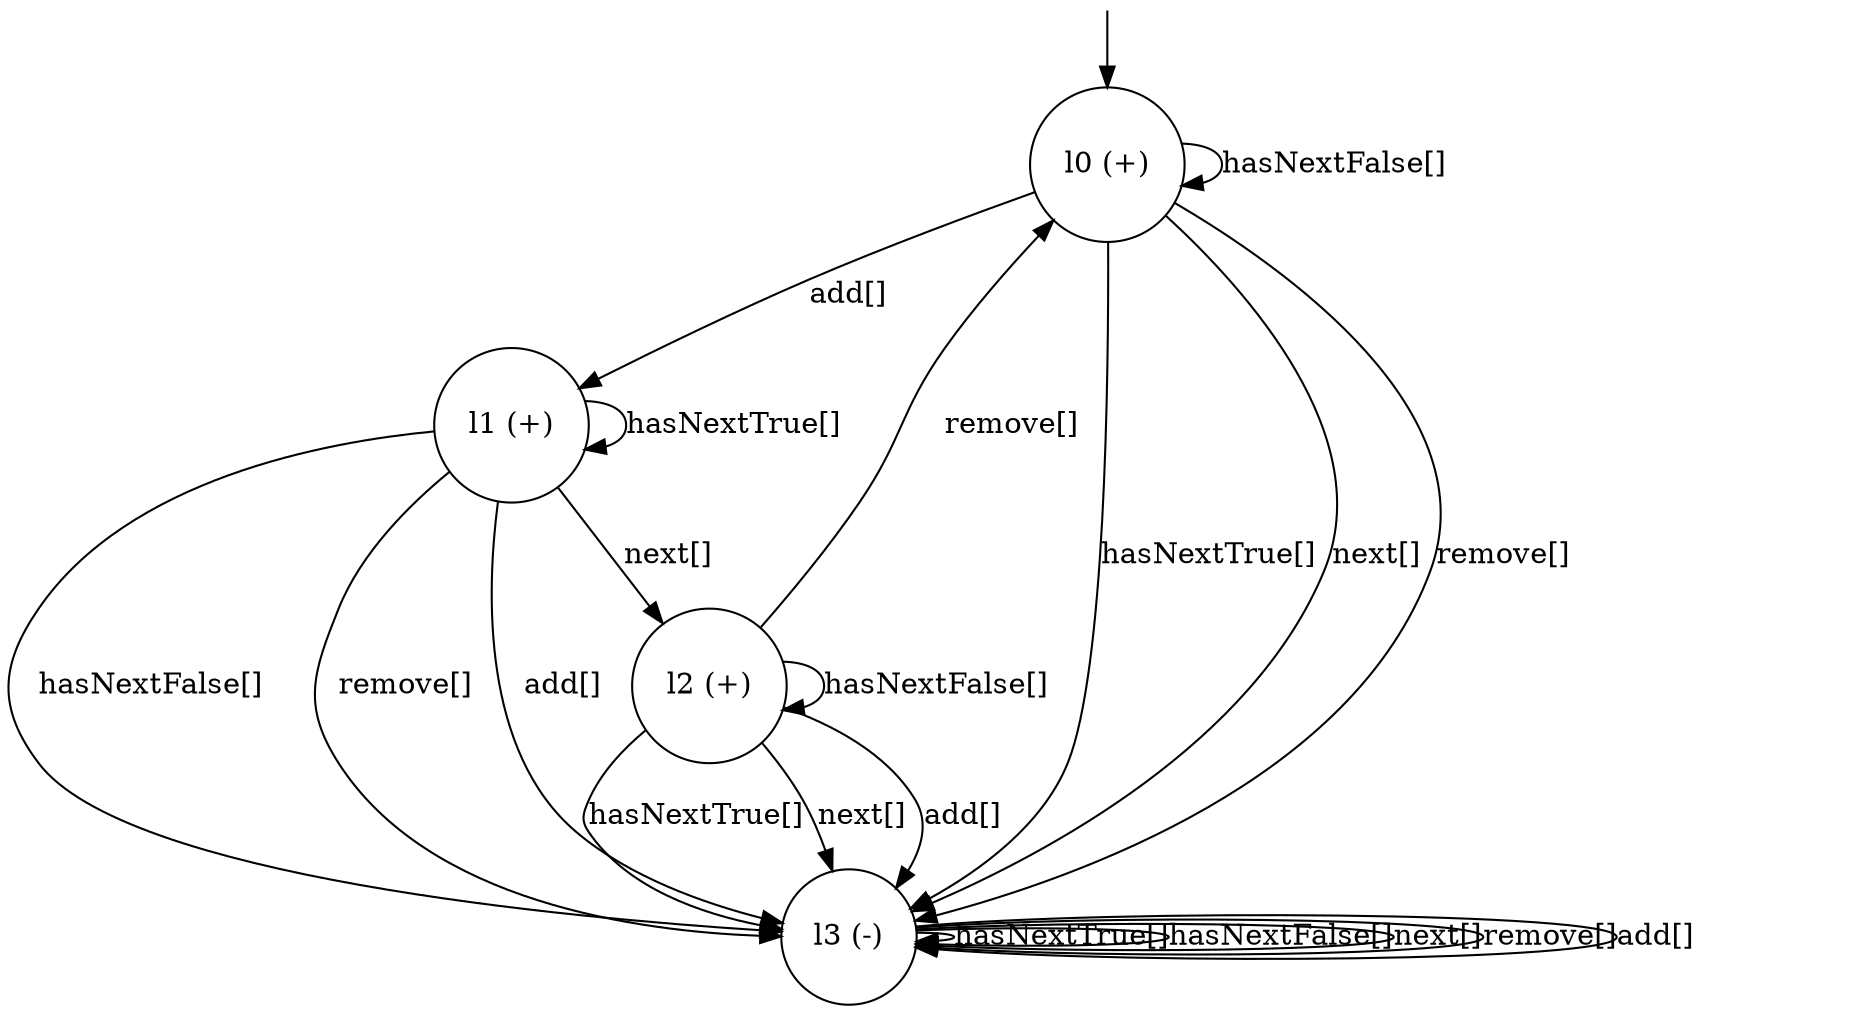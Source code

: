 digraph g {

	s0 [shape="circle" label="l0 (+)"];
	s1 [shape="circle" label="l1 (+)"];
	s2 [shape="circle" label="l2 (+)"];
	s3 [shape="circle" label="l3 (-)"];
	s0 -> s3 [label="hasNextTrue[]"];
	s0 -> s0 [label="hasNextFalse[]"];
	s0 -> s3 [label="next[]"];
	s0 -> s3 [label="remove[]"];
	s0 -> s1 [label="add[]"];
	s1 -> s1 [label="hasNextTrue[]"];
	s1 -> s3 [label="hasNextFalse[]"];
	s1 -> s2 [label="next[]"];
	s1 -> s3 [label="remove[]"];
	s1 -> s3 [label="add[]"];
	s2 -> s3 [label="hasNextTrue[]"];
	s2 -> s2 [label="hasNextFalse[]"];
	s2 -> s3 [label="next[]"];
	s2 -> s0 [label="remove[]"];
	s2 -> s3 [label="add[]"];
	s3 -> s3 [label="hasNextTrue[]"];
	s3 -> s3 [label="hasNextFalse[]"];
	s3 -> s3 [label="next[]"];
	s3 -> s3 [label="remove[]"];
	s3 -> s3 [label="add[]"];

__start0 [label="" shape="none" width="0" height="0"];
__start0 -> s0;

}
